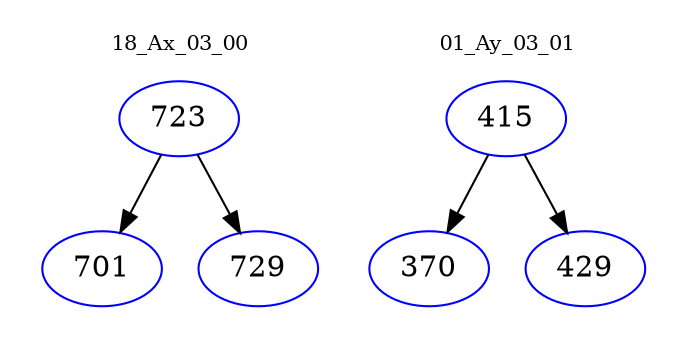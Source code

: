 digraph{
subgraph cluster_0 {
color = white
label = "18_Ax_03_00";
fontsize=10;
T0_723 [label="723", color="blue"]
T0_723 -> T0_701 [color="black"]
T0_701 [label="701", color="blue"]
T0_723 -> T0_729 [color="black"]
T0_729 [label="729", color="blue"]
}
subgraph cluster_1 {
color = white
label = "01_Ay_03_01";
fontsize=10;
T1_415 [label="415", color="blue"]
T1_415 -> T1_370 [color="black"]
T1_370 [label="370", color="blue"]
T1_415 -> T1_429 [color="black"]
T1_429 [label="429", color="blue"]
}
}
